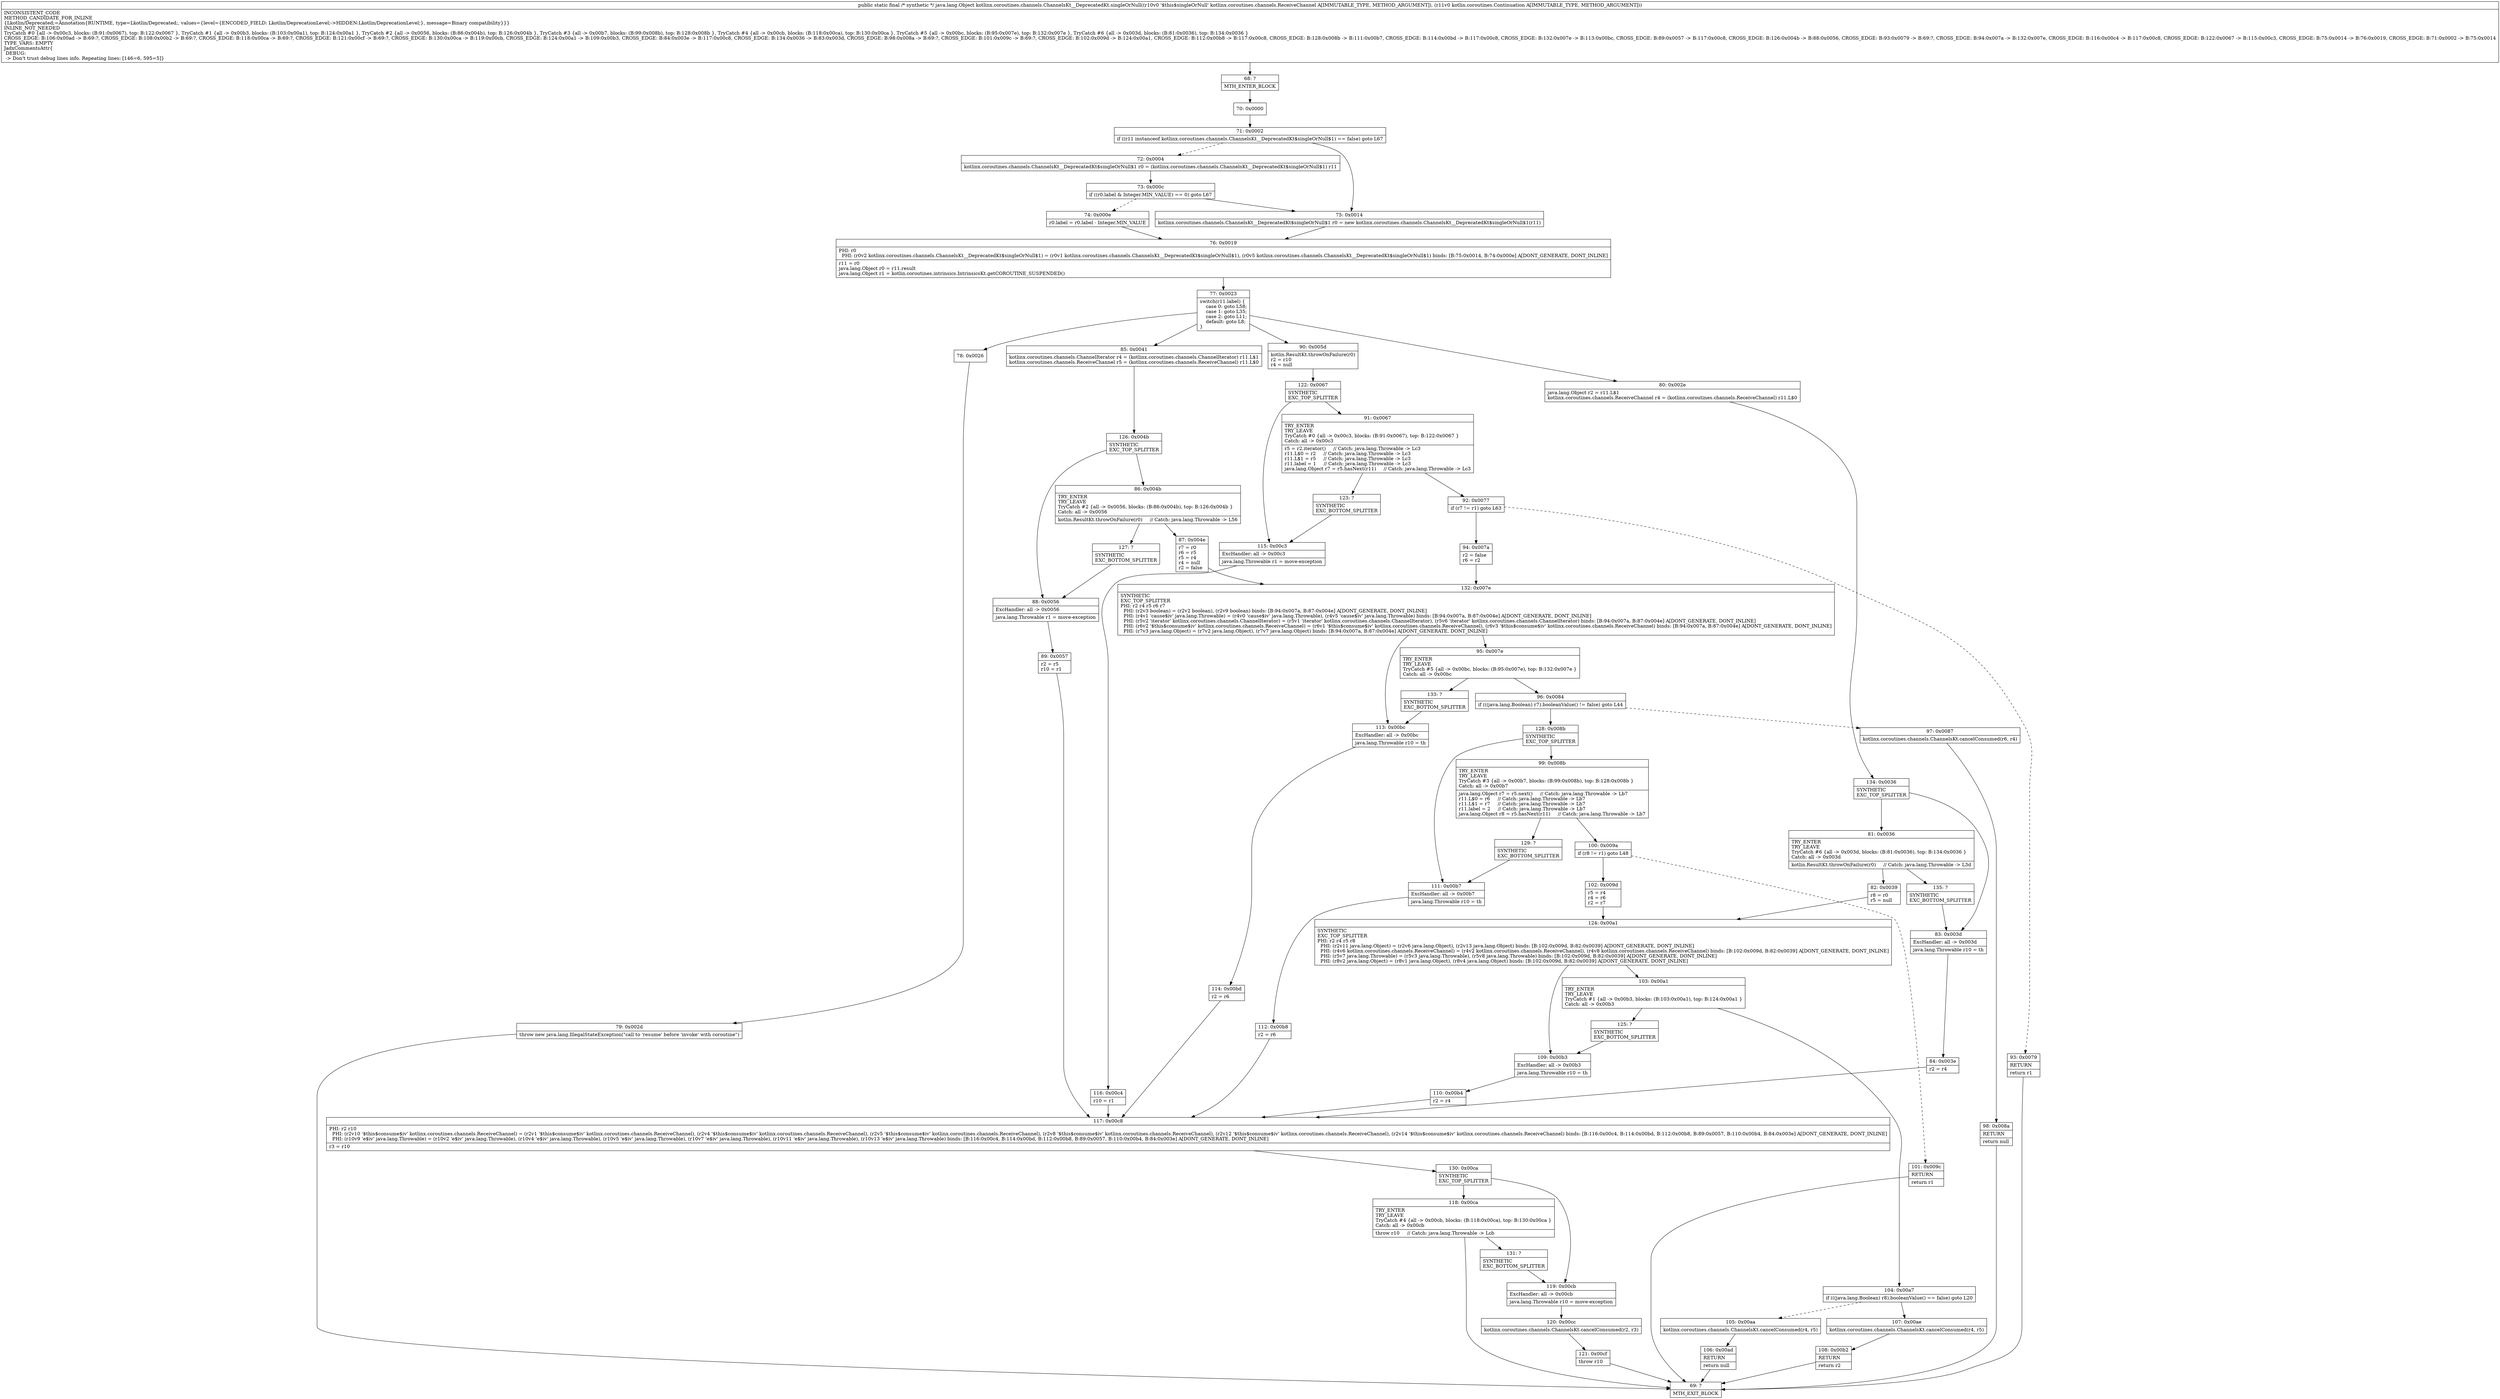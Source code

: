 digraph "CFG forkotlinx.coroutines.channels.ChannelsKt__DeprecatedKt.singleOrNull(Lkotlinx\/coroutines\/channels\/ReceiveChannel;Lkotlin\/coroutines\/Continuation;)Ljava\/lang\/Object;" {
Node_68 [shape=record,label="{68\:\ ?|MTH_ENTER_BLOCK\l}"];
Node_70 [shape=record,label="{70\:\ 0x0000}"];
Node_71 [shape=record,label="{71\:\ 0x0002|if ((r11 instanceof kotlinx.coroutines.channels.ChannelsKt__DeprecatedKt$singleOrNull$1) == false) goto L67\l}"];
Node_72 [shape=record,label="{72\:\ 0x0004|kotlinx.coroutines.channels.ChannelsKt__DeprecatedKt$singleOrNull$1 r0 = (kotlinx.coroutines.channels.ChannelsKt__DeprecatedKt$singleOrNull$1) r11\l}"];
Node_73 [shape=record,label="{73\:\ 0x000c|if ((r0.label & Integer.MIN_VALUE) == 0) goto L67\l}"];
Node_74 [shape=record,label="{74\:\ 0x000e|r0.label = r0.label \- Integer.MIN_VALUE\l}"];
Node_76 [shape=record,label="{76\:\ 0x0019|PHI: r0 \l  PHI: (r0v2 kotlinx.coroutines.channels.ChannelsKt__DeprecatedKt$singleOrNull$1) = (r0v1 kotlinx.coroutines.channels.ChannelsKt__DeprecatedKt$singleOrNull$1), (r0v5 kotlinx.coroutines.channels.ChannelsKt__DeprecatedKt$singleOrNull$1) binds: [B:75:0x0014, B:74:0x000e] A[DONT_GENERATE, DONT_INLINE]\l|r11 = r0\ljava.lang.Object r0 = r11.result\ljava.lang.Object r1 = kotlin.coroutines.intrinsics.IntrinsicsKt.getCOROUTINE_SUSPENDED()\l}"];
Node_77 [shape=record,label="{77\:\ 0x0023|switch(r11.label) \{\l    case 0: goto L58;\l    case 1: goto L35;\l    case 2: goto L11;\l    default: goto L8;\l\}\l}"];
Node_78 [shape=record,label="{78\:\ 0x0026}"];
Node_79 [shape=record,label="{79\:\ 0x002d|throw new java.lang.IllegalStateException(\"call to 'resume' before 'invoke' with coroutine\")\l}"];
Node_69 [shape=record,label="{69\:\ ?|MTH_EXIT_BLOCK\l}"];
Node_80 [shape=record,label="{80\:\ 0x002e|java.lang.Object r2 = r11.L$1\lkotlinx.coroutines.channels.ReceiveChannel r4 = (kotlinx.coroutines.channels.ReceiveChannel) r11.L$0\l}"];
Node_134 [shape=record,label="{134\:\ 0x0036|SYNTHETIC\lEXC_TOP_SPLITTER\l}"];
Node_81 [shape=record,label="{81\:\ 0x0036|TRY_ENTER\lTRY_LEAVE\lTryCatch #6 \{all \-\> 0x003d, blocks: (B:81:0x0036), top: B:134:0x0036 \}\lCatch: all \-\> 0x003d\l|kotlin.ResultKt.throwOnFailure(r0)     \/\/ Catch: java.lang.Throwable \-\> L3d\l}"];
Node_82 [shape=record,label="{82\:\ 0x0039|r8 = r0\lr5 = null\l}"];
Node_124 [shape=record,label="{124\:\ 0x00a1|SYNTHETIC\lEXC_TOP_SPLITTER\lPHI: r2 r4 r5 r8 \l  PHI: (r2v11 java.lang.Object) = (r2v6 java.lang.Object), (r2v13 java.lang.Object) binds: [B:102:0x009d, B:82:0x0039] A[DONT_GENERATE, DONT_INLINE]\l  PHI: (r4v6 kotlinx.coroutines.channels.ReceiveChannel) = (r4v2 kotlinx.coroutines.channels.ReceiveChannel), (r4v8 kotlinx.coroutines.channels.ReceiveChannel) binds: [B:102:0x009d, B:82:0x0039] A[DONT_GENERATE, DONT_INLINE]\l  PHI: (r5v7 java.lang.Throwable) = (r5v3 java.lang.Throwable), (r5v8 java.lang.Throwable) binds: [B:102:0x009d, B:82:0x0039] A[DONT_GENERATE, DONT_INLINE]\l  PHI: (r8v2 java.lang.Object) = (r8v1 java.lang.Object), (r8v4 java.lang.Object) binds: [B:102:0x009d, B:82:0x0039] A[DONT_GENERATE, DONT_INLINE]\l}"];
Node_103 [shape=record,label="{103\:\ 0x00a1|TRY_ENTER\lTRY_LEAVE\lTryCatch #1 \{all \-\> 0x00b3, blocks: (B:103:0x00a1), top: B:124:0x00a1 \}\lCatch: all \-\> 0x00b3\l}"];
Node_104 [shape=record,label="{104\:\ 0x00a7|if (((java.lang.Boolean) r8).booleanValue() == false) goto L20\l}"];
Node_105 [shape=record,label="{105\:\ 0x00aa|kotlinx.coroutines.channels.ChannelsKt.cancelConsumed(r4, r5)\l}"];
Node_106 [shape=record,label="{106\:\ 0x00ad|RETURN\l|return null\l}"];
Node_107 [shape=record,label="{107\:\ 0x00ae|kotlinx.coroutines.channels.ChannelsKt.cancelConsumed(r4, r5)\l}"];
Node_108 [shape=record,label="{108\:\ 0x00b2|RETURN\l|return r2\l}"];
Node_125 [shape=record,label="{125\:\ ?|SYNTHETIC\lEXC_BOTTOM_SPLITTER\l}"];
Node_109 [shape=record,label="{109\:\ 0x00b3|ExcHandler: all \-\> 0x00b3\l|java.lang.Throwable r10 = th\l}"];
Node_110 [shape=record,label="{110\:\ 0x00b4|r2 = r4\l}"];
Node_117 [shape=record,label="{117\:\ 0x00c8|PHI: r2 r10 \l  PHI: (r2v10 '$this$consume$iv' kotlinx.coroutines.channels.ReceiveChannel) = (r2v1 '$this$consume$iv' kotlinx.coroutines.channels.ReceiveChannel), (r2v4 '$this$consume$iv' kotlinx.coroutines.channels.ReceiveChannel), (r2v5 '$this$consume$iv' kotlinx.coroutines.channels.ReceiveChannel), (r2v8 '$this$consume$iv' kotlinx.coroutines.channels.ReceiveChannel), (r2v12 '$this$consume$iv' kotlinx.coroutines.channels.ReceiveChannel), (r2v14 '$this$consume$iv' kotlinx.coroutines.channels.ReceiveChannel) binds: [B:116:0x00c4, B:114:0x00bd, B:112:0x00b8, B:89:0x0057, B:110:0x00b4, B:84:0x003e] A[DONT_GENERATE, DONT_INLINE]\l  PHI: (r10v9 'e$iv' java.lang.Throwable) = (r10v2 'e$iv' java.lang.Throwable), (r10v4 'e$iv' java.lang.Throwable), (r10v5 'e$iv' java.lang.Throwable), (r10v7 'e$iv' java.lang.Throwable), (r10v11 'e$iv' java.lang.Throwable), (r10v13 'e$iv' java.lang.Throwable) binds: [B:116:0x00c4, B:114:0x00bd, B:112:0x00b8, B:89:0x0057, B:110:0x00b4, B:84:0x003e] A[DONT_GENERATE, DONT_INLINE]\l|r3 = r10\l}"];
Node_130 [shape=record,label="{130\:\ 0x00ca|SYNTHETIC\lEXC_TOP_SPLITTER\l}"];
Node_118 [shape=record,label="{118\:\ 0x00ca|TRY_ENTER\lTRY_LEAVE\lTryCatch #4 \{all \-\> 0x00cb, blocks: (B:118:0x00ca), top: B:130:0x00ca \}\lCatch: all \-\> 0x00cb\l|throw r10     \/\/ Catch: java.lang.Throwable \-\> Lcb\l}"];
Node_131 [shape=record,label="{131\:\ ?|SYNTHETIC\lEXC_BOTTOM_SPLITTER\l}"];
Node_119 [shape=record,label="{119\:\ 0x00cb|ExcHandler: all \-\> 0x00cb\l|java.lang.Throwable r10 = move\-exception\l}"];
Node_120 [shape=record,label="{120\:\ 0x00cc|kotlinx.coroutines.channels.ChannelsKt.cancelConsumed(r2, r3)\l}"];
Node_121 [shape=record,label="{121\:\ 0x00cf|throw r10\l}"];
Node_135 [shape=record,label="{135\:\ ?|SYNTHETIC\lEXC_BOTTOM_SPLITTER\l}"];
Node_83 [shape=record,label="{83\:\ 0x003d|ExcHandler: all \-\> 0x003d\l|java.lang.Throwable r10 = th\l}"];
Node_84 [shape=record,label="{84\:\ 0x003e|r2 = r4\l}"];
Node_85 [shape=record,label="{85\:\ 0x0041|kotlinx.coroutines.channels.ChannelIterator r4 = (kotlinx.coroutines.channels.ChannelIterator) r11.L$1\lkotlinx.coroutines.channels.ReceiveChannel r5 = (kotlinx.coroutines.channels.ReceiveChannel) r11.L$0\l}"];
Node_126 [shape=record,label="{126\:\ 0x004b|SYNTHETIC\lEXC_TOP_SPLITTER\l}"];
Node_86 [shape=record,label="{86\:\ 0x004b|TRY_ENTER\lTRY_LEAVE\lTryCatch #2 \{all \-\> 0x0056, blocks: (B:86:0x004b), top: B:126:0x004b \}\lCatch: all \-\> 0x0056\l|kotlin.ResultKt.throwOnFailure(r0)     \/\/ Catch: java.lang.Throwable \-\> L56\l}"];
Node_87 [shape=record,label="{87\:\ 0x004e|r7 = r0\lr6 = r5\lr5 = r4\lr4 = null\lr2 = false\l}"];
Node_132 [shape=record,label="{132\:\ 0x007e|SYNTHETIC\lEXC_TOP_SPLITTER\lPHI: r2 r4 r5 r6 r7 \l  PHI: (r2v3 boolean) = (r2v2 boolean), (r2v9 boolean) binds: [B:94:0x007a, B:87:0x004e] A[DONT_GENERATE, DONT_INLINE]\l  PHI: (r4v1 'cause$iv' java.lang.Throwable) = (r4v0 'cause$iv' java.lang.Throwable), (r4v5 'cause$iv' java.lang.Throwable) binds: [B:94:0x007a, B:87:0x004e] A[DONT_GENERATE, DONT_INLINE]\l  PHI: (r5v2 'iterator' kotlinx.coroutines.channels.ChannelIterator) = (r5v1 'iterator' kotlinx.coroutines.channels.ChannelIterator), (r5v6 'iterator' kotlinx.coroutines.channels.ChannelIterator) binds: [B:94:0x007a, B:87:0x004e] A[DONT_GENERATE, DONT_INLINE]\l  PHI: (r6v2 '$this$consume$iv' kotlinx.coroutines.channels.ReceiveChannel) = (r6v1 '$this$consume$iv' kotlinx.coroutines.channels.ReceiveChannel), (r6v3 '$this$consume$iv' kotlinx.coroutines.channels.ReceiveChannel) binds: [B:94:0x007a, B:87:0x004e] A[DONT_GENERATE, DONT_INLINE]\l  PHI: (r7v3 java.lang.Object) = (r7v2 java.lang.Object), (r7v7 java.lang.Object) binds: [B:94:0x007a, B:87:0x004e] A[DONT_GENERATE, DONT_INLINE]\l}"];
Node_95 [shape=record,label="{95\:\ 0x007e|TRY_ENTER\lTRY_LEAVE\lTryCatch #5 \{all \-\> 0x00bc, blocks: (B:95:0x007e), top: B:132:0x007e \}\lCatch: all \-\> 0x00bc\l}"];
Node_96 [shape=record,label="{96\:\ 0x0084|if (((java.lang.Boolean) r7).booleanValue() != false) goto L44\l}"];
Node_97 [shape=record,label="{97\:\ 0x0087|kotlinx.coroutines.channels.ChannelsKt.cancelConsumed(r6, r4)\l}"];
Node_98 [shape=record,label="{98\:\ 0x008a|RETURN\l|return null\l}"];
Node_128 [shape=record,label="{128\:\ 0x008b|SYNTHETIC\lEXC_TOP_SPLITTER\l}"];
Node_99 [shape=record,label="{99\:\ 0x008b|TRY_ENTER\lTRY_LEAVE\lTryCatch #3 \{all \-\> 0x00b7, blocks: (B:99:0x008b), top: B:128:0x008b \}\lCatch: all \-\> 0x00b7\l|java.lang.Object r7 = r5.next()     \/\/ Catch: java.lang.Throwable \-\> Lb7\lr11.L$0 = r6     \/\/ Catch: java.lang.Throwable \-\> Lb7\lr11.L$1 = r7     \/\/ Catch: java.lang.Throwable \-\> Lb7\lr11.label = 2     \/\/ Catch: java.lang.Throwable \-\> Lb7\ljava.lang.Object r8 = r5.hasNext(r11)     \/\/ Catch: java.lang.Throwable \-\> Lb7\l}"];
Node_100 [shape=record,label="{100\:\ 0x009a|if (r8 != r1) goto L48\l}"];
Node_101 [shape=record,label="{101\:\ 0x009c|RETURN\l|return r1\l}"];
Node_102 [shape=record,label="{102\:\ 0x009d|r5 = r4\lr4 = r6\lr2 = r7\l}"];
Node_129 [shape=record,label="{129\:\ ?|SYNTHETIC\lEXC_BOTTOM_SPLITTER\l}"];
Node_111 [shape=record,label="{111\:\ 0x00b7|ExcHandler: all \-\> 0x00b7\l|java.lang.Throwable r10 = th\l}"];
Node_112 [shape=record,label="{112\:\ 0x00b8|r2 = r6\l}"];
Node_133 [shape=record,label="{133\:\ ?|SYNTHETIC\lEXC_BOTTOM_SPLITTER\l}"];
Node_113 [shape=record,label="{113\:\ 0x00bc|ExcHandler: all \-\> 0x00bc\l|java.lang.Throwable r10 = th\l}"];
Node_114 [shape=record,label="{114\:\ 0x00bd|r2 = r6\l}"];
Node_127 [shape=record,label="{127\:\ ?|SYNTHETIC\lEXC_BOTTOM_SPLITTER\l}"];
Node_88 [shape=record,label="{88\:\ 0x0056|ExcHandler: all \-\> 0x0056\l|java.lang.Throwable r1 = move\-exception\l}"];
Node_89 [shape=record,label="{89\:\ 0x0057|r2 = r5\lr10 = r1\l}"];
Node_90 [shape=record,label="{90\:\ 0x005d|kotlin.ResultKt.throwOnFailure(r0)\lr2 = r10\lr4 = null\l}"];
Node_122 [shape=record,label="{122\:\ 0x0067|SYNTHETIC\lEXC_TOP_SPLITTER\l}"];
Node_91 [shape=record,label="{91\:\ 0x0067|TRY_ENTER\lTRY_LEAVE\lTryCatch #0 \{all \-\> 0x00c3, blocks: (B:91:0x0067), top: B:122:0x0067 \}\lCatch: all \-\> 0x00c3\l|r5 = r2.iterator()     \/\/ Catch: java.lang.Throwable \-\> Lc3\lr11.L$0 = r2     \/\/ Catch: java.lang.Throwable \-\> Lc3\lr11.L$1 = r5     \/\/ Catch: java.lang.Throwable \-\> Lc3\lr11.label = 1     \/\/ Catch: java.lang.Throwable \-\> Lc3\ljava.lang.Object r7 = r5.hasNext(r11)     \/\/ Catch: java.lang.Throwable \-\> Lc3\l}"];
Node_92 [shape=record,label="{92\:\ 0x0077|if (r7 != r1) goto L63\l}"];
Node_93 [shape=record,label="{93\:\ 0x0079|RETURN\l|return r1\l}"];
Node_94 [shape=record,label="{94\:\ 0x007a|r2 = false\lr6 = r2\l}"];
Node_123 [shape=record,label="{123\:\ ?|SYNTHETIC\lEXC_BOTTOM_SPLITTER\l}"];
Node_115 [shape=record,label="{115\:\ 0x00c3|ExcHandler: all \-\> 0x00c3\l|java.lang.Throwable r1 = move\-exception\l}"];
Node_116 [shape=record,label="{116\:\ 0x00c4|r10 = r1\l}"];
Node_75 [shape=record,label="{75\:\ 0x0014|kotlinx.coroutines.channels.ChannelsKt__DeprecatedKt$singleOrNull$1 r0 = new kotlinx.coroutines.channels.ChannelsKt__DeprecatedKt$singleOrNull$1(r11)\l}"];
MethodNode[shape=record,label="{public static final \/* synthetic *\/ java.lang.Object kotlinx.coroutines.channels.ChannelsKt__DeprecatedKt.singleOrNull((r10v0 '$this$singleOrNull' kotlinx.coroutines.channels.ReceiveChannel A[IMMUTABLE_TYPE, METHOD_ARGUMENT]), (r11v0 kotlin.coroutines.Continuation A[IMMUTABLE_TYPE, METHOD_ARGUMENT]))  | INCONSISTENT_CODE\lMETHOD_CANDIDATE_FOR_INLINE\l\{Lkotlin\/Deprecated;=Annotation\{RUNTIME, type=Lkotlin\/Deprecated;, values=\{level=\{ENCODED_FIELD: Lkotlin\/DeprecationLevel;\-\>HIDDEN:Lkotlin\/DeprecationLevel;\}, message=Binary compatibility\}\}\}\lINLINE_NOT_NEEDED\lTryCatch #0 \{all \-\> 0x00c3, blocks: (B:91:0x0067), top: B:122:0x0067 \}, TryCatch #1 \{all \-\> 0x00b3, blocks: (B:103:0x00a1), top: B:124:0x00a1 \}, TryCatch #2 \{all \-\> 0x0056, blocks: (B:86:0x004b), top: B:126:0x004b \}, TryCatch #3 \{all \-\> 0x00b7, blocks: (B:99:0x008b), top: B:128:0x008b \}, TryCatch #4 \{all \-\> 0x00cb, blocks: (B:118:0x00ca), top: B:130:0x00ca \}, TryCatch #5 \{all \-\> 0x00bc, blocks: (B:95:0x007e), top: B:132:0x007e \}, TryCatch #6 \{all \-\> 0x003d, blocks: (B:81:0x0036), top: B:134:0x0036 \}\lCROSS_EDGE: B:106:0x00ad \-\> B:69:?, CROSS_EDGE: B:108:0x00b2 \-\> B:69:?, CROSS_EDGE: B:118:0x00ca \-\> B:69:?, CROSS_EDGE: B:121:0x00cf \-\> B:69:?, CROSS_EDGE: B:130:0x00ca \-\> B:119:0x00cb, CROSS_EDGE: B:124:0x00a1 \-\> B:109:0x00b3, CROSS_EDGE: B:84:0x003e \-\> B:117:0x00c8, CROSS_EDGE: B:134:0x0036 \-\> B:83:0x003d, CROSS_EDGE: B:98:0x008a \-\> B:69:?, CROSS_EDGE: B:101:0x009c \-\> B:69:?, CROSS_EDGE: B:102:0x009d \-\> B:124:0x00a1, CROSS_EDGE: B:112:0x00b8 \-\> B:117:0x00c8, CROSS_EDGE: B:128:0x008b \-\> B:111:0x00b7, CROSS_EDGE: B:114:0x00bd \-\> B:117:0x00c8, CROSS_EDGE: B:132:0x007e \-\> B:113:0x00bc, CROSS_EDGE: B:89:0x0057 \-\> B:117:0x00c8, CROSS_EDGE: B:126:0x004b \-\> B:88:0x0056, CROSS_EDGE: B:93:0x0079 \-\> B:69:?, CROSS_EDGE: B:94:0x007a \-\> B:132:0x007e, CROSS_EDGE: B:116:0x00c4 \-\> B:117:0x00c8, CROSS_EDGE: B:122:0x0067 \-\> B:115:0x00c3, CROSS_EDGE: B:75:0x0014 \-\> B:76:0x0019, CROSS_EDGE: B:71:0x0002 \-\> B:75:0x0014\lTYPE_VARS: EMPTY\lJadxCommentsAttr\{\l DEBUG: \l \-\> Don't trust debug lines info. Repeating lines: [146=6, 595=5]\}\l}"];
MethodNode -> Node_68;Node_68 -> Node_70;
Node_70 -> Node_71;
Node_71 -> Node_72[style=dashed];
Node_71 -> Node_75;
Node_72 -> Node_73;
Node_73 -> Node_74[style=dashed];
Node_73 -> Node_75;
Node_74 -> Node_76;
Node_76 -> Node_77;
Node_77 -> Node_78;
Node_77 -> Node_80;
Node_77 -> Node_85;
Node_77 -> Node_90;
Node_78 -> Node_79;
Node_79 -> Node_69;
Node_80 -> Node_134;
Node_134 -> Node_81;
Node_134 -> Node_83;
Node_81 -> Node_82;
Node_81 -> Node_135;
Node_82 -> Node_124;
Node_124 -> Node_103;
Node_124 -> Node_109;
Node_103 -> Node_104;
Node_103 -> Node_125;
Node_104 -> Node_105[style=dashed];
Node_104 -> Node_107;
Node_105 -> Node_106;
Node_106 -> Node_69;
Node_107 -> Node_108;
Node_108 -> Node_69;
Node_125 -> Node_109;
Node_109 -> Node_110;
Node_110 -> Node_117;
Node_117 -> Node_130;
Node_130 -> Node_118;
Node_130 -> Node_119;
Node_118 -> Node_69;
Node_118 -> Node_131;
Node_131 -> Node_119;
Node_119 -> Node_120;
Node_120 -> Node_121;
Node_121 -> Node_69;
Node_135 -> Node_83;
Node_83 -> Node_84;
Node_84 -> Node_117;
Node_85 -> Node_126;
Node_126 -> Node_86;
Node_126 -> Node_88;
Node_86 -> Node_87;
Node_86 -> Node_127;
Node_87 -> Node_132;
Node_132 -> Node_95;
Node_132 -> Node_113;
Node_95 -> Node_96;
Node_95 -> Node_133;
Node_96 -> Node_97[style=dashed];
Node_96 -> Node_128;
Node_97 -> Node_98;
Node_98 -> Node_69;
Node_128 -> Node_99;
Node_128 -> Node_111;
Node_99 -> Node_100;
Node_99 -> Node_129;
Node_100 -> Node_101[style=dashed];
Node_100 -> Node_102;
Node_101 -> Node_69;
Node_102 -> Node_124;
Node_129 -> Node_111;
Node_111 -> Node_112;
Node_112 -> Node_117;
Node_133 -> Node_113;
Node_113 -> Node_114;
Node_114 -> Node_117;
Node_127 -> Node_88;
Node_88 -> Node_89;
Node_89 -> Node_117;
Node_90 -> Node_122;
Node_122 -> Node_91;
Node_122 -> Node_115;
Node_91 -> Node_92;
Node_91 -> Node_123;
Node_92 -> Node_93[style=dashed];
Node_92 -> Node_94;
Node_93 -> Node_69;
Node_94 -> Node_132;
Node_123 -> Node_115;
Node_115 -> Node_116;
Node_116 -> Node_117;
Node_75 -> Node_76;
}

